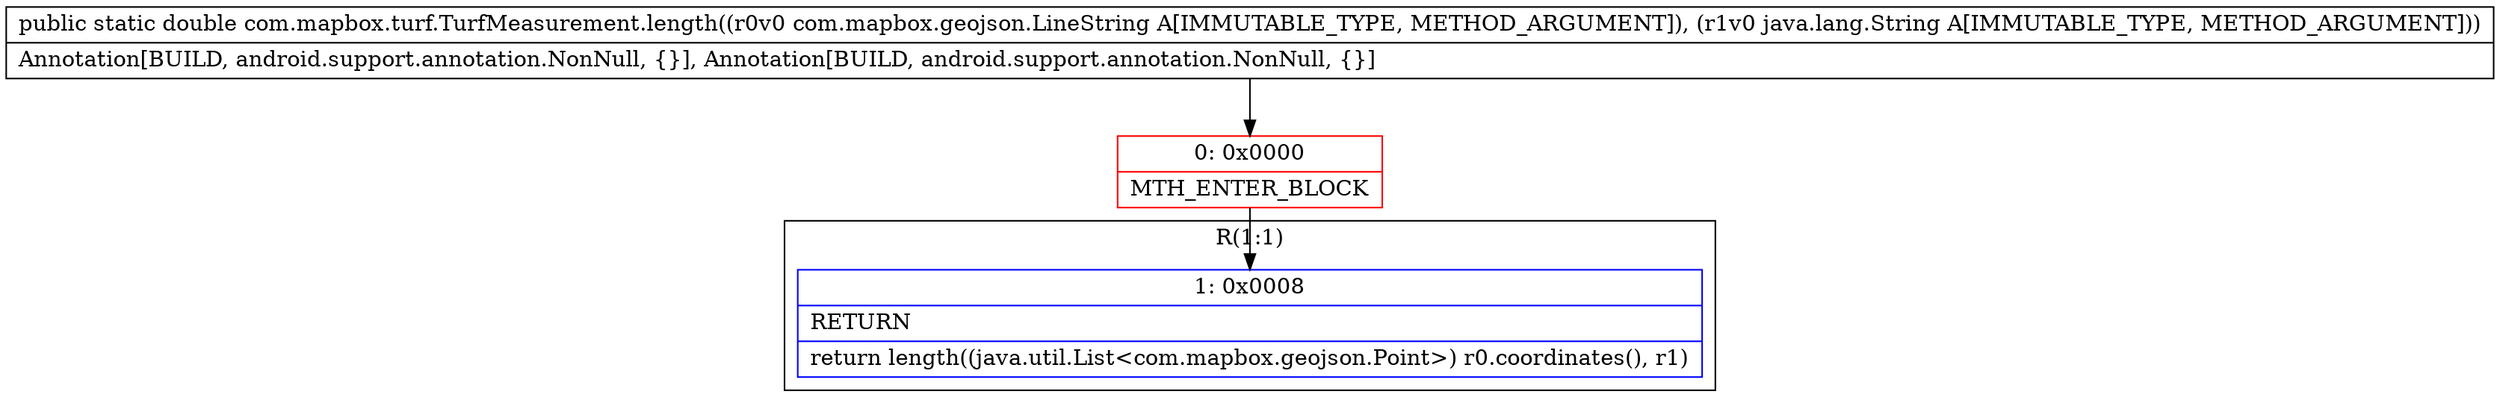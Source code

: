 digraph "CFG forcom.mapbox.turf.TurfMeasurement.length(Lcom\/mapbox\/geojson\/LineString;Ljava\/lang\/String;)D" {
subgraph cluster_Region_793455987 {
label = "R(1:1)";
node [shape=record,color=blue];
Node_1 [shape=record,label="{1\:\ 0x0008|RETURN\l|return length((java.util.List\<com.mapbox.geojson.Point\>) r0.coordinates(), r1)\l}"];
}
Node_0 [shape=record,color=red,label="{0\:\ 0x0000|MTH_ENTER_BLOCK\l}"];
MethodNode[shape=record,label="{public static double com.mapbox.turf.TurfMeasurement.length((r0v0 com.mapbox.geojson.LineString A[IMMUTABLE_TYPE, METHOD_ARGUMENT]), (r1v0 java.lang.String A[IMMUTABLE_TYPE, METHOD_ARGUMENT]))  | Annotation[BUILD, android.support.annotation.NonNull, \{\}], Annotation[BUILD, android.support.annotation.NonNull, \{\}]\l}"];
MethodNode -> Node_0;
Node_0 -> Node_1;
}

